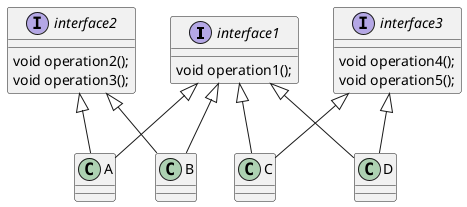 @startuml
'https://plantuml.com/class-diagram

/'abstract class AbstractList
abstract AbstractCollection
interface List
interface Collection'/
interface interface1 {
void operation1();
}
interface interface2{

void operation2();
void operation3();
}
interface interface3{

void operation4();
void operation5();
}
class A
class B
class C
class D

interface1<|--B
interface2<|--B
interface1<|--A
interface2<|--A
interface1<|--D
interface3<|--D
interface1<|--C
interface3<|--C


/'
List <|-- AbstractList
Collection <|-- AbstractCollection

Collection <|- List
AbstractCollection <|- AbstractList
AbstractList <|-- ArrayList'/

/'class ArrayList {
Object[] elementData
size()
}

enum TimeUnit {
DAYS
HOURS
MINUTES
}'/

@enduml